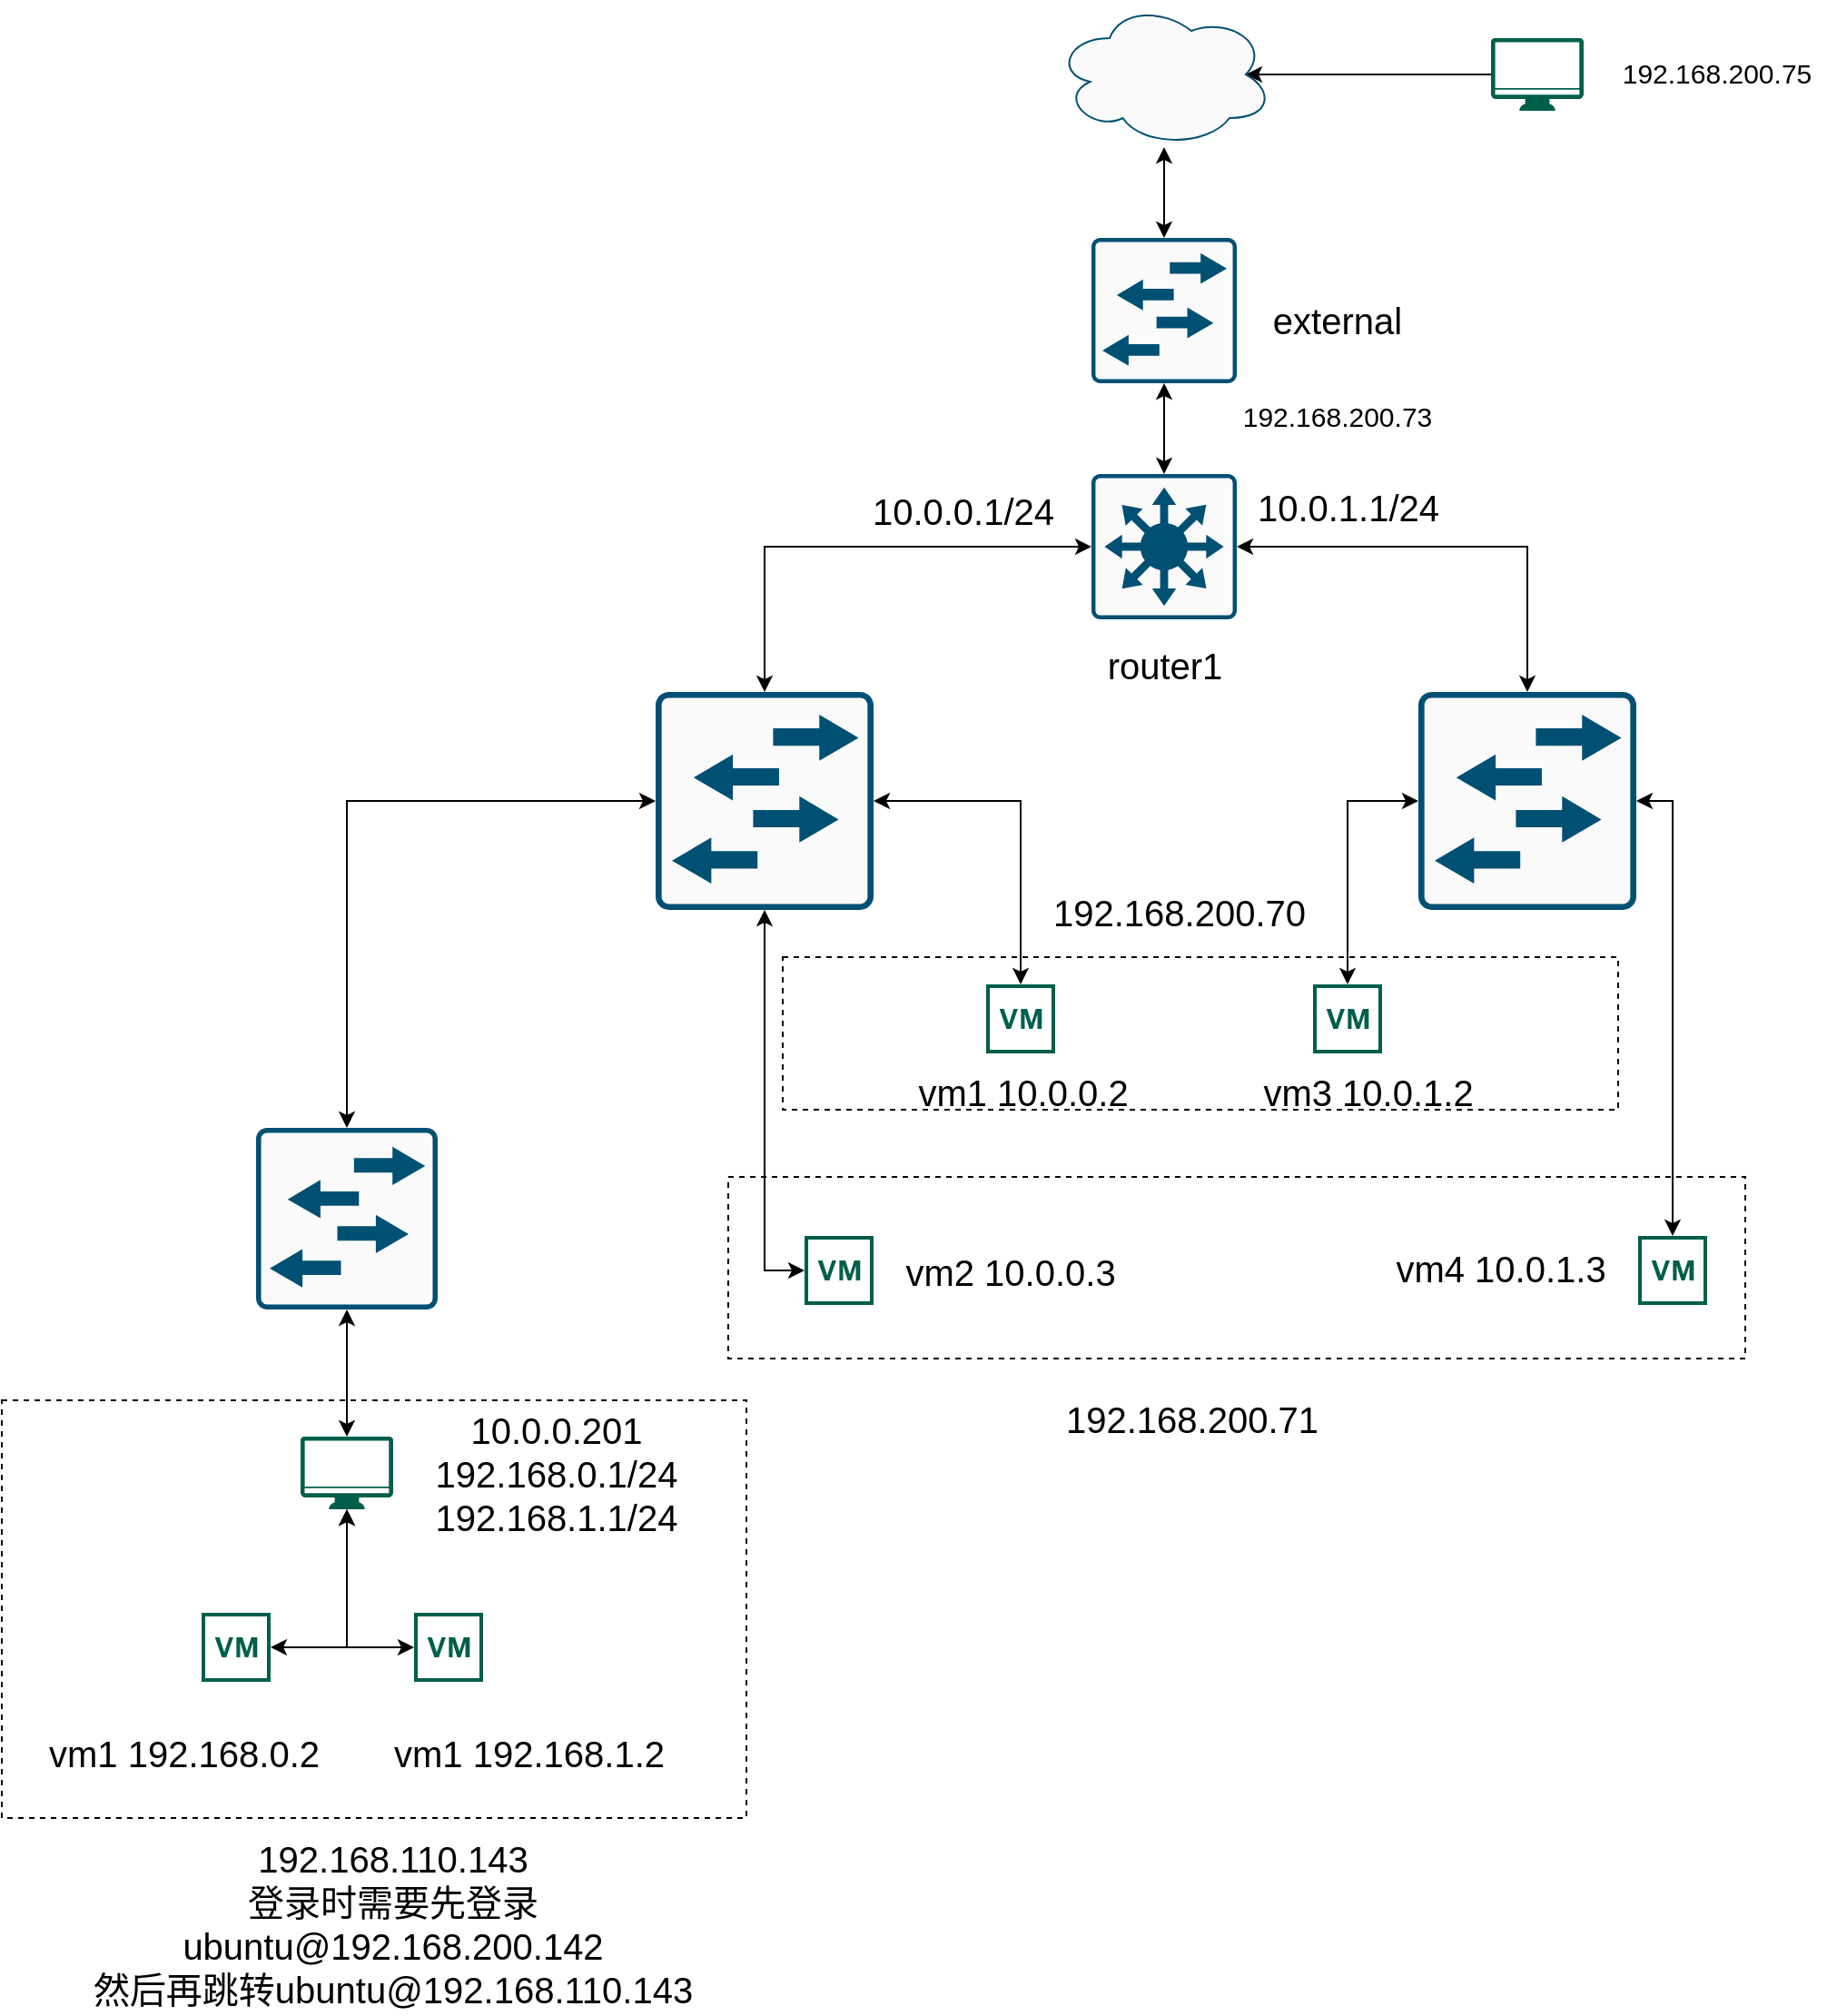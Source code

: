 <mxfile version="13.6.2" type="device"><diagram name="Page-1" id="197159a0-c6a4-9194-75a8-e4174976684c"><mxGraphModel dx="1837" dy="1565" grid="1" gridSize="10" guides="1" tooltips="1" connect="1" arrows="1" fold="1" page="1" pageScale="1.5" pageWidth="1169" pageHeight="826" background="none" math="0" shadow="0"><root><mxCell id="0" style=";html=1;"/><mxCell id="1" style=";html=1;" parent="0"/><mxCell id="M5jAiH715n2tNdb_t1RP-27" value="" style="rounded=0;whiteSpace=wrap;html=1;fontSize=20;fillColor=none;dashed=1;" vertex="1" parent="1"><mxGeometry x="630" y="578" width="460" height="84" as="geometry"/></mxCell><mxCell id="M5jAiH715n2tNdb_t1RP-26" value="" style="rounded=0;whiteSpace=wrap;html=1;fontSize=20;fillColor=none;dashed=1;" vertex="1" parent="1"><mxGeometry x="600" y="699" width="560" height="100" as="geometry"/></mxCell><mxCell id="M5jAiH715n2tNdb_t1RP-4" value="" style="edgeStyle=none;rounded=0;orthogonalLoop=1;jettySize=auto;html=1;entryX=0.875;entryY=0.5;entryDx=0;entryDy=0;entryPerimeter=0;" edge="1" parent="1" source="M5jAiH715n2tNdb_t1RP-2" target="M5jAiH715n2tNdb_t1RP-9"><mxGeometry relative="1" as="geometry"><mxPoint x="1285" y="162" as="targetPoint"/></mxGeometry></mxCell><mxCell id="M5jAiH715n2tNdb_t1RP-2" value="" style="pointerEvents=1;shadow=0;dashed=0;html=1;strokeColor=none;fillColor=#005F4B;labelPosition=center;verticalLabelPosition=bottom;verticalAlign=top;align=center;outlineConnect=0;shape=mxgraph.veeam2.monitor;" vertex="1" parent="1"><mxGeometry x="1020" y="72" width="51" height="40" as="geometry"/></mxCell><mxCell id="M5jAiH715n2tNdb_t1RP-5" value="192.168.200.75" style="text;html=1;resizable=0;autosize=1;align=center;verticalAlign=middle;points=[];fillColor=none;strokeColor=none;rounded=0;fontSize=15;" vertex="1" parent="1"><mxGeometry x="1084" y="81" width="120" height="20" as="geometry"/></mxCell><mxCell id="M5jAiH715n2tNdb_t1RP-10" value="" style="edgeStyle=none;rounded=0;orthogonalLoop=1;jettySize=auto;html=1;startArrow=classic;startFill=1;fontSize=15;" edge="1" parent="1" source="M5jAiH715n2tNdb_t1RP-6" target="M5jAiH715n2tNdb_t1RP-9"><mxGeometry relative="1" as="geometry"/></mxCell><mxCell id="M5jAiH715n2tNdb_t1RP-6" value="" style="points=[[0.015,0.015,0],[0.985,0.015,0],[0.985,0.985,0],[0.015,0.985,0],[0.25,0,0],[0.5,0,0],[0.75,0,0],[1,0.25,0],[1,0.5,0],[1,0.75,0],[0.75,1,0],[0.5,1,0],[0.25,1,0],[0,0.75,0],[0,0.5,0],[0,0.25,0]];verticalLabelPosition=bottom;html=1;verticalAlign=top;aspect=fixed;align=center;pointerEvents=1;shape=mxgraph.cisco19.rect;prIcon=l2_switch;fillColor=#FAFAFA;strokeColor=#005073;fontSize=15;" vertex="1" parent="1"><mxGeometry x="800" y="182" width="80" height="80" as="geometry"/></mxCell><mxCell id="M5jAiH715n2tNdb_t1RP-8" value="" style="edgeStyle=none;rounded=0;orthogonalLoop=1;jettySize=auto;html=1;fontSize=15;startArrow=classic;startFill=1;" edge="1" parent="1" source="M5jAiH715n2tNdb_t1RP-7" target="M5jAiH715n2tNdb_t1RP-6"><mxGeometry relative="1" as="geometry"/></mxCell><mxCell id="M5jAiH715n2tNdb_t1RP-7" value="" style="points=[[0.015,0.015,0],[0.985,0.015,0],[0.985,0.985,0],[0.015,0.985,0],[0.25,0,0],[0.5,0,0],[0.75,0,0],[1,0.25,0],[1,0.5,0],[1,0.75,0],[0.75,1,0],[0.5,1,0],[0.25,1,0],[0,0.75,0],[0,0.5,0],[0,0.25,0]];verticalLabelPosition=bottom;html=1;verticalAlign=top;aspect=fixed;align=center;pointerEvents=1;shape=mxgraph.cisco19.rect;prIcon=l3_switch;fillColor=#FAFAFA;strokeColor=#005073;fontSize=15;" vertex="1" parent="1"><mxGeometry x="800" y="312" width="80" height="80" as="geometry"/></mxCell><mxCell id="M5jAiH715n2tNdb_t1RP-9" value="" style="ellipse;shape=cloud;whiteSpace=wrap;html=1;fontSize=15;verticalAlign=top;strokeColor=#005073;fillColor=#FAFAFA;" vertex="1" parent="1"><mxGeometry x="780" y="52" width="120" height="80" as="geometry"/></mxCell><mxCell id="M5jAiH715n2tNdb_t1RP-11" value="external" style="text;html=1;resizable=0;autosize=1;align=center;verticalAlign=middle;points=[];fillColor=none;strokeColor=none;rounded=0;fontSize=20;" vertex="1" parent="1"><mxGeometry x="890" y="212" width="90" height="30" as="geometry"/></mxCell><mxCell id="M5jAiH715n2tNdb_t1RP-12" value="router1" style="text;html=1;resizable=0;autosize=1;align=center;verticalAlign=middle;points=[];fillColor=none;strokeColor=none;rounded=0;fontSize=20;" vertex="1" parent="1"><mxGeometry x="800" y="402" width="80" height="30" as="geometry"/></mxCell><mxCell id="M5jAiH715n2tNdb_t1RP-16" style="edgeStyle=orthogonalEdgeStyle;rounded=0;orthogonalLoop=1;jettySize=auto;html=1;exitX=0.5;exitY=0;exitDx=0;exitDy=0;exitPerimeter=0;entryX=0;entryY=0.5;entryDx=0;entryDy=0;entryPerimeter=0;startArrow=classic;startFill=1;fontSize=20;" edge="1" parent="1" source="M5jAiH715n2tNdb_t1RP-13" target="M5jAiH715n2tNdb_t1RP-7"><mxGeometry relative="1" as="geometry"/></mxCell><mxCell id="M5jAiH715n2tNdb_t1RP-35" style="edgeStyle=orthogonalEdgeStyle;rounded=0;orthogonalLoop=1;jettySize=auto;html=1;exitX=1;exitY=0.5;exitDx=0;exitDy=0;exitPerimeter=0;startArrow=classic;startFill=1;fontSize=20;" edge="1" parent="1" source="M5jAiH715n2tNdb_t1RP-13" target="M5jAiH715n2tNdb_t1RP-25"><mxGeometry relative="1" as="geometry"/></mxCell><mxCell id="M5jAiH715n2tNdb_t1RP-13" value="" style="points=[[0.015,0.015,0],[0.985,0.015,0],[0.985,0.985,0],[0.015,0.985,0],[0.25,0,0],[0.5,0,0],[0.75,0,0],[1,0.25,0],[1,0.5,0],[1,0.75,0],[0.75,1,0],[0.5,1,0],[0.25,1,0],[0,0.75,0],[0,0.5,0],[0,0.25,0]];verticalLabelPosition=bottom;html=1;verticalAlign=top;aspect=fixed;align=center;pointerEvents=1;shape=mxgraph.cisco19.rect;prIcon=l2_switch;fillColor=#FAFAFA;strokeColor=#005073;fontSize=20;" vertex="1" parent="1"><mxGeometry x="560" y="432" width="120" height="120" as="geometry"/></mxCell><mxCell id="M5jAiH715n2tNdb_t1RP-19" style="edgeStyle=orthogonalEdgeStyle;rounded=0;orthogonalLoop=1;jettySize=auto;html=1;exitX=0.5;exitY=0;exitDx=0;exitDy=0;exitPerimeter=0;entryX=1;entryY=0.5;entryDx=0;entryDy=0;entryPerimeter=0;startArrow=classic;startFill=1;fontSize=20;" edge="1" parent="1" source="M5jAiH715n2tNdb_t1RP-14" target="M5jAiH715n2tNdb_t1RP-7"><mxGeometry relative="1" as="geometry"/></mxCell><mxCell id="M5jAiH715n2tNdb_t1RP-33" style="edgeStyle=orthogonalEdgeStyle;rounded=0;orthogonalLoop=1;jettySize=auto;html=1;exitX=1;exitY=0.5;exitDx=0;exitDy=0;exitPerimeter=0;startArrow=classic;startFill=1;fontSize=20;" edge="1" parent="1" source="M5jAiH715n2tNdb_t1RP-14" target="M5jAiH715n2tNdb_t1RP-23"><mxGeometry relative="1" as="geometry"/></mxCell><mxCell id="M5jAiH715n2tNdb_t1RP-36" style="edgeStyle=orthogonalEdgeStyle;rounded=0;orthogonalLoop=1;jettySize=auto;html=1;exitX=0;exitY=0.5;exitDx=0;exitDy=0;exitPerimeter=0;startArrow=classic;startFill=1;fontSize=20;" edge="1" parent="1" source="M5jAiH715n2tNdb_t1RP-14" target="M5jAiH715n2tNdb_t1RP-22"><mxGeometry relative="1" as="geometry"/></mxCell><mxCell id="M5jAiH715n2tNdb_t1RP-14" value="" style="points=[[0.015,0.015,0],[0.985,0.015,0],[0.985,0.985,0],[0.015,0.985,0],[0.25,0,0],[0.5,0,0],[0.75,0,0],[1,0.25,0],[1,0.5,0],[1,0.75,0],[0.75,1,0],[0.5,1,0],[0.25,1,0],[0,0.75,0],[0,0.5,0],[0,0.25,0]];verticalLabelPosition=bottom;html=1;verticalAlign=top;aspect=fixed;align=center;pointerEvents=1;shape=mxgraph.cisco19.rect;prIcon=l2_switch;fillColor=#FAFAFA;strokeColor=#005073;fontSize=20;" vertex="1" parent="1"><mxGeometry x="980" y="432" width="120" height="120" as="geometry"/></mxCell><mxCell id="M5jAiH715n2tNdb_t1RP-20" value="10.0.1.1/24" style="text;html=1;resizable=0;autosize=1;align=center;verticalAlign=middle;points=[];fillColor=none;strokeColor=none;rounded=0;fontSize=20;" vertex="1" parent="1"><mxGeometry x="881" y="315" width="120" height="30" as="geometry"/></mxCell><mxCell id="M5jAiH715n2tNdb_t1RP-21" value="10.0.0.1/24" style="text;html=1;resizable=0;autosize=1;align=center;verticalAlign=middle;points=[];fillColor=none;strokeColor=none;rounded=0;fontSize=20;" vertex="1" parent="1"><mxGeometry x="669" y="317" width="120" height="30" as="geometry"/></mxCell><mxCell id="M5jAiH715n2tNdb_t1RP-22" value="" style="pointerEvents=1;shadow=0;dashed=0;html=1;strokeColor=none;fillColor=#005F4B;labelPosition=center;verticalLabelPosition=bottom;verticalAlign=top;align=center;outlineConnect=0;shape=mxgraph.veeam2.vm_snapshot;fontSize=20;" vertex="1" parent="1"><mxGeometry x="922" y="593" width="38" height="38" as="geometry"/></mxCell><mxCell id="M5jAiH715n2tNdb_t1RP-23" value="" style="pointerEvents=1;shadow=0;dashed=0;html=1;strokeColor=none;fillColor=#005F4B;labelPosition=center;verticalLabelPosition=bottom;verticalAlign=top;align=center;outlineConnect=0;shape=mxgraph.veeam2.vm_snapshot;fontSize=20;" vertex="1" parent="1"><mxGeometry x="1101" y="731.5" width="38" height="38" as="geometry"/></mxCell><mxCell id="M5jAiH715n2tNdb_t1RP-50" value="" style="edgeStyle=orthogonalEdgeStyle;rounded=0;orthogonalLoop=1;jettySize=auto;html=1;startArrow=classic;startFill=1;fontSize=20;entryX=0.5;entryY=1;entryDx=0;entryDy=0;entryPerimeter=0;" edge="1" parent="1" source="M5jAiH715n2tNdb_t1RP-24" target="M5jAiH715n2tNdb_t1RP-13"><mxGeometry relative="1" as="geometry"><Array as="points"><mxPoint x="620" y="751"/></Array></mxGeometry></mxCell><mxCell id="M5jAiH715n2tNdb_t1RP-24" value="" style="pointerEvents=1;shadow=0;dashed=0;html=1;strokeColor=none;fillColor=#005F4B;labelPosition=center;verticalLabelPosition=bottom;verticalAlign=top;align=center;outlineConnect=0;shape=mxgraph.veeam2.vm_snapshot;fontSize=20;" vertex="1" parent="1"><mxGeometry x="642" y="731.5" width="38" height="38" as="geometry"/></mxCell><mxCell id="M5jAiH715n2tNdb_t1RP-25" value="" style="pointerEvents=1;shadow=0;dashed=0;html=1;strokeColor=none;fillColor=#005F4B;labelPosition=center;verticalLabelPosition=bottom;verticalAlign=top;align=center;outlineConnect=0;shape=mxgraph.veeam2.vm_snapshot;fontSize=20;" vertex="1" parent="1"><mxGeometry x="742" y="593" width="38" height="38" as="geometry"/></mxCell><mxCell id="M5jAiH715n2tNdb_t1RP-40" style="edgeStyle=orthogonalEdgeStyle;rounded=0;orthogonalLoop=1;jettySize=auto;html=1;exitX=0.5;exitY=0;exitDx=0;exitDy=0;exitPerimeter=0;entryX=0;entryY=0.5;entryDx=0;entryDy=0;entryPerimeter=0;startArrow=classic;startFill=1;fontSize=20;" edge="1" parent="1" source="M5jAiH715n2tNdb_t1RP-28" target="M5jAiH715n2tNdb_t1RP-13"><mxGeometry relative="1" as="geometry"/></mxCell><mxCell id="M5jAiH715n2tNdb_t1RP-42" style="edgeStyle=orthogonalEdgeStyle;rounded=0;orthogonalLoop=1;jettySize=auto;html=1;exitX=0.5;exitY=1;exitDx=0;exitDy=0;exitPerimeter=0;startArrow=classic;startFill=1;fontSize=20;" edge="1" parent="1" source="M5jAiH715n2tNdb_t1RP-28" target="M5jAiH715n2tNdb_t1RP-37"><mxGeometry relative="1" as="geometry"/></mxCell><mxCell id="M5jAiH715n2tNdb_t1RP-28" value="" style="points=[[0.015,0.015,0],[0.985,0.015,0],[0.985,0.985,0],[0.015,0.985,0],[0.25,0,0],[0.5,0,0],[0.75,0,0],[1,0.25,0],[1,0.5,0],[1,0.75,0],[0.75,1,0],[0.5,1,0],[0.25,1,0],[0,0.75,0],[0,0.5,0],[0,0.25,0]];verticalLabelPosition=bottom;html=1;verticalAlign=top;aspect=fixed;align=center;pointerEvents=1;shape=mxgraph.cisco19.rect;prIcon=l2_switch;fillColor=#FAFAFA;strokeColor=#005073;fontSize=20;" vertex="1" parent="1"><mxGeometry x="340" y="672" width="100" height="100" as="geometry"/></mxCell><mxCell id="M5jAiH715n2tNdb_t1RP-37" value="" style="pointerEvents=1;shadow=0;dashed=0;html=1;strokeColor=none;fillColor=#005F4B;labelPosition=center;verticalLabelPosition=bottom;verticalAlign=top;align=center;outlineConnect=0;shape=mxgraph.veeam2.monitor;fontSize=20;" vertex="1" parent="1"><mxGeometry x="364.5" y="842" width="51" height="40" as="geometry"/></mxCell><mxCell id="M5jAiH715n2tNdb_t1RP-44" value="" style="edgeStyle=orthogonalEdgeStyle;rounded=0;orthogonalLoop=1;jettySize=auto;html=1;startArrow=classic;startFill=1;fontSize=20;" edge="1" parent="1" source="M5jAiH715n2tNdb_t1RP-38" target="M5jAiH715n2tNdb_t1RP-37"><mxGeometry relative="1" as="geometry"/></mxCell><mxCell id="M5jAiH715n2tNdb_t1RP-38" value="" style="pointerEvents=1;shadow=0;dashed=0;html=1;strokeColor=none;fillColor=#005F4B;labelPosition=center;verticalLabelPosition=bottom;verticalAlign=top;align=center;outlineConnect=0;shape=mxgraph.veeam2.vm_snapshot;fontSize=20;" vertex="1" parent="1"><mxGeometry x="310" y="939" width="38" height="38" as="geometry"/></mxCell><mxCell id="M5jAiH715n2tNdb_t1RP-43" value="" style="edgeStyle=orthogonalEdgeStyle;rounded=0;orthogonalLoop=1;jettySize=auto;html=1;startArrow=classic;startFill=1;fontSize=20;" edge="1" parent="1" source="M5jAiH715n2tNdb_t1RP-39" target="M5jAiH715n2tNdb_t1RP-37"><mxGeometry relative="1" as="geometry"/></mxCell><mxCell id="M5jAiH715n2tNdb_t1RP-39" value="" style="pointerEvents=1;shadow=0;dashed=0;html=1;strokeColor=none;fillColor=#005F4B;labelPosition=center;verticalLabelPosition=bottom;verticalAlign=top;align=center;outlineConnect=0;shape=mxgraph.veeam2.vm_snapshot;fontSize=20;" vertex="1" parent="1"><mxGeometry x="427" y="939" width="38" height="38" as="geometry"/></mxCell><mxCell id="M5jAiH715n2tNdb_t1RP-45" value="192.168.200.70" style="text;html=1;resizable=0;autosize=1;align=center;verticalAlign=middle;points=[];fillColor=none;strokeColor=none;rounded=0;fontSize=20;" vertex="1" parent="1"><mxGeometry x="773" y="538" width="150" height="30" as="geometry"/></mxCell><mxCell id="M5jAiH715n2tNdb_t1RP-46" value="vm1 10.0.0.2" style="text;html=1;resizable=0;autosize=1;align=center;verticalAlign=middle;points=[];fillColor=none;strokeColor=none;rounded=0;fontSize=20;" vertex="1" parent="1"><mxGeometry x="697" y="637" width="130" height="30" as="geometry"/></mxCell><mxCell id="M5jAiH715n2tNdb_t1RP-47" value="vm3 10.0.1.2" style="text;html=1;resizable=0;autosize=1;align=center;verticalAlign=middle;points=[];fillColor=none;strokeColor=none;rounded=0;fontSize=20;" vertex="1" parent="1"><mxGeometry x="887" y="637" width="130" height="30" as="geometry"/></mxCell><mxCell id="M5jAiH715n2tNdb_t1RP-48" value="vm2 10.0.0.3" style="text;html=1;resizable=0;autosize=1;align=center;verticalAlign=middle;points=[];fillColor=none;strokeColor=none;rounded=0;fontSize=20;" vertex="1" parent="1"><mxGeometry x="690" y="735.5" width="130" height="30" as="geometry"/></mxCell><mxCell id="M5jAiH715n2tNdb_t1RP-49" value="vm4 10.0.1.3" style="text;html=1;resizable=0;autosize=1;align=center;verticalAlign=middle;points=[];fillColor=none;strokeColor=none;rounded=0;fontSize=20;" vertex="1" parent="1"><mxGeometry x="960" y="734" width="130" height="30" as="geometry"/></mxCell><mxCell id="M5jAiH715n2tNdb_t1RP-52" value="10.0.0.201&lt;br&gt;192.168.0.1/24&lt;br&gt;192.168.1.1/24" style="text;html=1;resizable=0;autosize=1;align=center;verticalAlign=middle;points=[];fillColor=none;strokeColor=none;rounded=0;fontSize=20;" vertex="1" parent="1"><mxGeometry x="430" y="822" width="150" height="80" as="geometry"/></mxCell><mxCell id="M5jAiH715n2tNdb_t1RP-53" value="vm1 192.168.0.2" style="text;html=1;resizable=0;autosize=1;align=center;verticalAlign=middle;points=[];fillColor=none;strokeColor=none;rounded=0;fontSize=20;" vertex="1" parent="1"><mxGeometry x="220" y="1001" width="160" height="30" as="geometry"/></mxCell><mxCell id="M5jAiH715n2tNdb_t1RP-54" value="vm1 192.168.1.2" style="text;html=1;resizable=0;autosize=1;align=center;verticalAlign=middle;points=[];fillColor=none;strokeColor=none;rounded=0;fontSize=20;" vertex="1" parent="1"><mxGeometry x="410" y="1001" width="160" height="30" as="geometry"/></mxCell><mxCell id="M5jAiH715n2tNdb_t1RP-55" value="" style="rounded=0;whiteSpace=wrap;html=1;fillColor=none;fontSize=20;dashed=1;" vertex="1" parent="1"><mxGeometry x="200" y="822" width="410" height="230" as="geometry"/></mxCell><mxCell id="M5jAiH715n2tNdb_t1RP-57" value="192.168.110.143&lt;br&gt;登录时需要先登录&lt;br&gt;ubuntu@192.168.200.142&lt;br&gt;然后再跳转ubuntu@192.168.110.143" style="text;html=1;resizable=0;autosize=1;align=center;verticalAlign=middle;points=[];fillColor=none;strokeColor=none;rounded=0;dashed=1;fontSize=20;" vertex="1" parent="1"><mxGeometry x="240" y="1060" width="350" height="100" as="geometry"/></mxCell><mxCell id="M5jAiH715n2tNdb_t1RP-58" value="192.168.200.73" style="text;html=1;resizable=0;autosize=1;align=center;verticalAlign=middle;points=[];fillColor=none;strokeColor=none;rounded=0;dashed=1;fontSize=15;" vertex="1" parent="1"><mxGeometry x="875" y="270" width="120" height="20" as="geometry"/></mxCell><mxCell id="M5jAiH715n2tNdb_t1RP-60" value="192.168.200.71" style="text;html=1;resizable=0;autosize=1;align=center;verticalAlign=middle;points=[];fillColor=none;strokeColor=none;rounded=0;dashed=1;fontSize=20;" vertex="1" parent="1"><mxGeometry x="780" y="817" width="150" height="30" as="geometry"/></mxCell></root></mxGraphModel></diagram></mxfile>